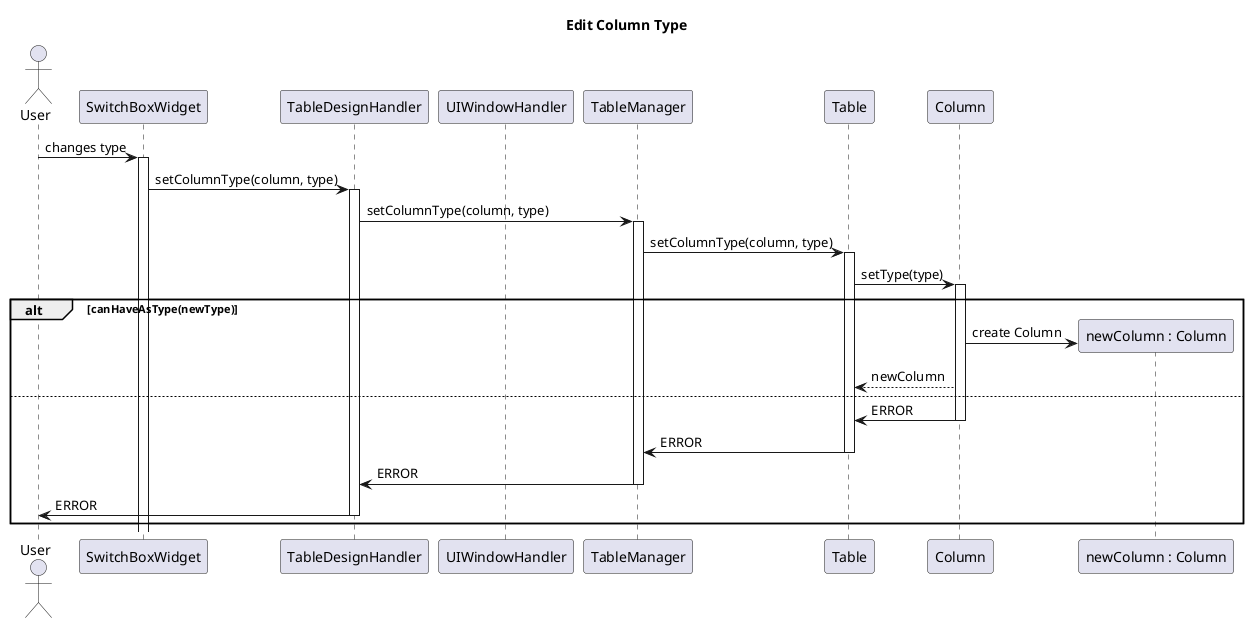 @startuml
title Edit Column Type
Actor User



User -> SwitchBoxWidget: changes type
activate SwitchBoxWidget
SwitchBoxWidget -> TableDesignHandler: setColumnType(column, type)
deactivate UIWindowHandler

activate TableDesignHandler
TableDesignHandler -> TableManager: setColumnType(column, type)
activate TableManager
TableManager -> Table: setColumnType(column, type)
activate Table
Table -> Column: setType(type)
activate Column

alt canHaveAsType(newType)
    create "newColumn : Column"
    Column -> "newColumn : Column": create Column
    Column --> Table: newColumn
else
    Column -> Table: ERROR
    deactivate Column
    Table -> TableManager: ERROR
    deactivate Table
    TableManager -> TableDesignHandler: ERROR
    deactivate TableManager
    TableDesignHandler -> User: ERROR
    deactivate TableDesignHandler
end





@enduml